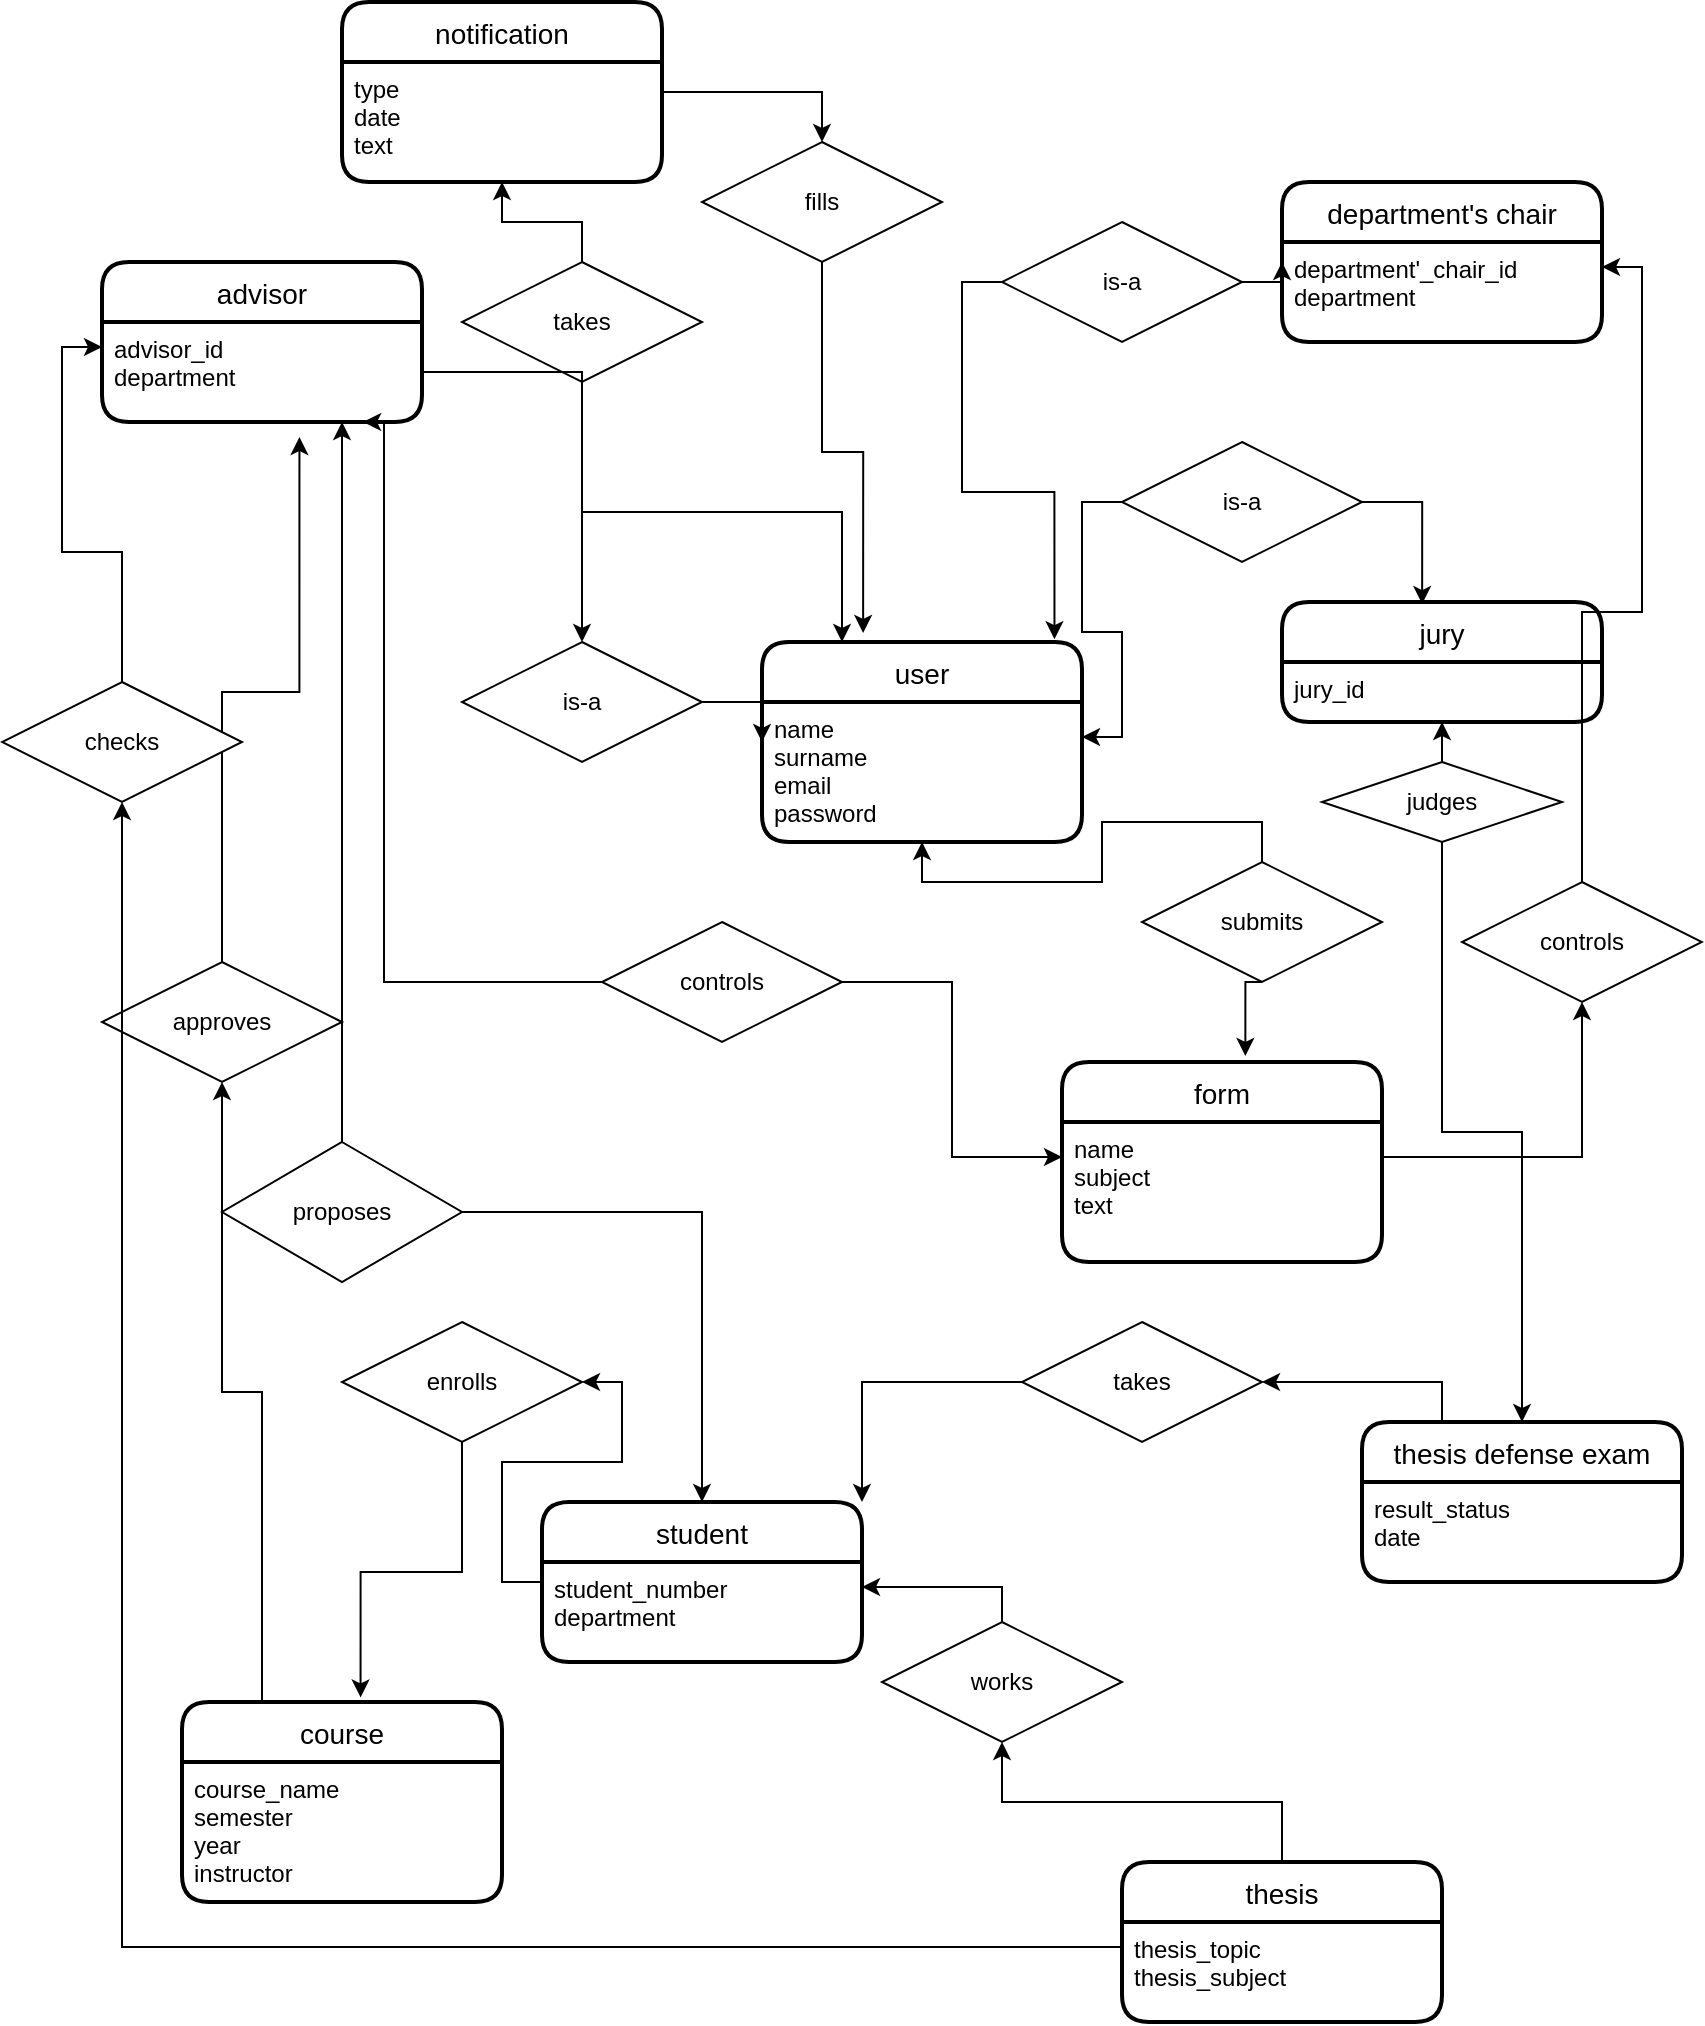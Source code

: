 <mxfile version="14.0.1" type="github">
  <diagram id="R2lEEEUBdFMjLlhIrx00" name="Page-1">
    <mxGraphModel dx="1508" dy="1025" grid="1" gridSize="10" guides="1" tooltips="1" connect="1" arrows="1" fold="1" page="1" pageScale="1" pageWidth="850" pageHeight="1100" math="0" shadow="0" extFonts="Permanent Marker^https://fonts.googleapis.com/css?family=Permanent+Marker">
      <root>
        <mxCell id="0" />
        <mxCell id="1" parent="0" />
        <mxCell id="vepkWiXUaqZkskB5NhW0-733" value="user" style="swimlane;childLayout=stackLayout;horizontal=1;startSize=30;horizontalStack=0;rounded=1;fontSize=14;fontStyle=0;strokeWidth=2;resizeParent=0;resizeLast=1;shadow=0;dashed=0;align=center;" vertex="1" parent="1">
          <mxGeometry x="380" y="340" width="160" height="100" as="geometry" />
        </mxCell>
        <mxCell id="vepkWiXUaqZkskB5NhW0-734" value="name&#xa;surname&#xa;email&#xa;password" style="align=left;strokeColor=none;fillColor=none;spacingLeft=4;fontSize=12;verticalAlign=top;resizable=0;rotatable=0;part=1;" vertex="1" parent="vepkWiXUaqZkskB5NhW0-733">
          <mxGeometry y="30" width="160" height="70" as="geometry" />
        </mxCell>
        <mxCell id="vepkWiXUaqZkskB5NhW0-740" style="edgeStyle=orthogonalEdgeStyle;rounded=0;orthogonalLoop=1;jettySize=auto;html=1;exitX=0.5;exitY=1;exitDx=0;exitDy=0;" edge="1" parent="vepkWiXUaqZkskB5NhW0-733" source="vepkWiXUaqZkskB5NhW0-734" target="vepkWiXUaqZkskB5NhW0-734">
          <mxGeometry relative="1" as="geometry" />
        </mxCell>
        <mxCell id="vepkWiXUaqZkskB5NhW0-759" style="edgeStyle=orthogonalEdgeStyle;rounded=0;orthogonalLoop=1;jettySize=auto;html=1;exitX=0.5;exitY=1;exitDx=0;exitDy=0;" edge="1" parent="vepkWiXUaqZkskB5NhW0-733" source="vepkWiXUaqZkskB5NhW0-734" target="vepkWiXUaqZkskB5NhW0-734">
          <mxGeometry relative="1" as="geometry" />
        </mxCell>
        <mxCell id="vepkWiXUaqZkskB5NhW0-736" value="advisor" style="swimlane;childLayout=stackLayout;horizontal=1;startSize=30;horizontalStack=0;rounded=1;fontSize=14;fontStyle=0;strokeWidth=2;resizeParent=0;resizeLast=1;shadow=0;dashed=0;align=center;" vertex="1" parent="1">
          <mxGeometry x="50" y="150" width="160" height="80" as="geometry" />
        </mxCell>
        <mxCell id="vepkWiXUaqZkskB5NhW0-737" value="advisor_id&#xa;department" style="align=left;strokeColor=none;fillColor=none;spacingLeft=4;fontSize=12;verticalAlign=top;resizable=0;rotatable=0;part=1;" vertex="1" parent="vepkWiXUaqZkskB5NhW0-736">
          <mxGeometry y="30" width="160" height="50" as="geometry" />
        </mxCell>
        <mxCell id="vepkWiXUaqZkskB5NhW0-749" value="" style="swimlane;childLayout=stackLayout;horizontal=1;startSize=30;horizontalStack=0;rounded=1;fontSize=14;fontStyle=0;strokeWidth=2;resizeParent=0;resizeLast=1;shadow=0;dashed=0;align=center;" vertex="1" parent="vepkWiXUaqZkskB5NhW0-736">
          <mxGeometry y="80" width="160" as="geometry" />
        </mxCell>
        <mxCell id="vepkWiXUaqZkskB5NhW0-793" style="edgeStyle=orthogonalEdgeStyle;rounded=0;orthogonalLoop=1;jettySize=auto;html=1;exitX=0;exitY=0.5;exitDx=0;exitDy=0;entryX=1;entryY=0.5;entryDx=0;entryDy=0;" edge="1" parent="1" source="vepkWiXUaqZkskB5NhW0-738" target="vepkWiXUaqZkskB5NhW0-792">
          <mxGeometry relative="1" as="geometry" />
        </mxCell>
        <mxCell id="vepkWiXUaqZkskB5NhW0-738" value="student" style="swimlane;childLayout=stackLayout;horizontal=1;startSize=30;horizontalStack=0;rounded=1;fontSize=14;fontStyle=0;strokeWidth=2;resizeParent=0;resizeLast=1;shadow=0;dashed=0;align=center;" vertex="1" parent="1">
          <mxGeometry x="270" y="770" width="160" height="80" as="geometry" />
        </mxCell>
        <mxCell id="vepkWiXUaqZkskB5NhW0-739" value="student_number&#xa;department" style="align=left;strokeColor=none;fillColor=none;spacingLeft=4;fontSize=12;verticalAlign=top;resizable=0;rotatable=0;part=1;" vertex="1" parent="vepkWiXUaqZkskB5NhW0-738">
          <mxGeometry y="30" width="160" height="50" as="geometry" />
        </mxCell>
        <mxCell id="vepkWiXUaqZkskB5NhW0-741" value="notification" style="swimlane;childLayout=stackLayout;horizontal=1;startSize=30;horizontalStack=0;rounded=1;fontSize=14;fontStyle=0;strokeWidth=2;resizeParent=0;resizeLast=1;shadow=0;dashed=0;align=center;" vertex="1" parent="1">
          <mxGeometry x="170" y="20" width="160" height="90" as="geometry" />
        </mxCell>
        <mxCell id="vepkWiXUaqZkskB5NhW0-742" value="type&#xa;date&#xa;text" style="align=left;strokeColor=none;fillColor=none;spacingLeft=4;fontSize=12;verticalAlign=top;resizable=0;rotatable=0;part=1;" vertex="1" parent="vepkWiXUaqZkskB5NhW0-741">
          <mxGeometry y="30" width="160" height="60" as="geometry" />
        </mxCell>
        <mxCell id="vepkWiXUaqZkskB5NhW0-743" value="department&#39;s chair" style="swimlane;childLayout=stackLayout;horizontal=1;startSize=30;horizontalStack=0;rounded=1;fontSize=14;fontStyle=0;strokeWidth=2;resizeParent=0;resizeLast=1;shadow=0;dashed=0;align=center;" vertex="1" parent="1">
          <mxGeometry x="640" y="110" width="160" height="80" as="geometry" />
        </mxCell>
        <mxCell id="vepkWiXUaqZkskB5NhW0-744" value="department&#39;_chair_id&#xa;department" style="align=left;strokeColor=none;fillColor=none;spacingLeft=4;fontSize=12;verticalAlign=top;resizable=0;rotatable=0;part=1;" vertex="1" parent="vepkWiXUaqZkskB5NhW0-743">
          <mxGeometry y="30" width="160" height="50" as="geometry" />
        </mxCell>
        <mxCell id="vepkWiXUaqZkskB5NhW0-745" value="jury" style="swimlane;childLayout=stackLayout;horizontal=1;startSize=30;horizontalStack=0;rounded=1;fontSize=14;fontStyle=0;strokeWidth=2;resizeParent=0;resizeLast=1;shadow=0;dashed=0;align=center;" vertex="1" parent="1">
          <mxGeometry x="640" y="320" width="160" height="60" as="geometry" />
        </mxCell>
        <mxCell id="vepkWiXUaqZkskB5NhW0-746" value="jury_id" style="align=left;strokeColor=none;fillColor=none;spacingLeft=4;fontSize=12;verticalAlign=top;resizable=0;rotatable=0;part=1;" vertex="1" parent="vepkWiXUaqZkskB5NhW0-745">
          <mxGeometry y="30" width="160" height="30" as="geometry" />
        </mxCell>
        <mxCell id="vepkWiXUaqZkskB5NhW0-790" style="edgeStyle=orthogonalEdgeStyle;rounded=0;orthogonalLoop=1;jettySize=auto;html=1;entryX=0.5;entryY=1;entryDx=0;entryDy=0;" edge="1" parent="1" source="vepkWiXUaqZkskB5NhW0-747" target="vepkWiXUaqZkskB5NhW0-787">
          <mxGeometry relative="1" as="geometry" />
        </mxCell>
        <mxCell id="vepkWiXUaqZkskB5NhW0-747" value="thesis" style="swimlane;childLayout=stackLayout;horizontal=1;startSize=30;horizontalStack=0;rounded=1;fontSize=14;fontStyle=0;strokeWidth=2;resizeParent=0;resizeLast=1;shadow=0;dashed=0;align=center;" vertex="1" parent="1">
          <mxGeometry x="560" y="950" width="160" height="80" as="geometry" />
        </mxCell>
        <mxCell id="vepkWiXUaqZkskB5NhW0-748" value="thesis_topic&#xa;thesis_subject" style="align=left;strokeColor=none;fillColor=none;spacingLeft=4;fontSize=12;verticalAlign=top;resizable=0;rotatable=0;part=1;" vertex="1" parent="vepkWiXUaqZkskB5NhW0-747">
          <mxGeometry y="30" width="160" height="50" as="geometry" />
        </mxCell>
        <mxCell id="vepkWiXUaqZkskB5NhW0-788" style="edgeStyle=orthogonalEdgeStyle;rounded=0;orthogonalLoop=1;jettySize=auto;html=1;exitX=0.25;exitY=0;exitDx=0;exitDy=0;entryX=1;entryY=0.5;entryDx=0;entryDy=0;" edge="1" parent="1" source="vepkWiXUaqZkskB5NhW0-755" target="vepkWiXUaqZkskB5NhW0-786">
          <mxGeometry relative="1" as="geometry" />
        </mxCell>
        <mxCell id="vepkWiXUaqZkskB5NhW0-755" value="thesis defense exam" style="swimlane;childLayout=stackLayout;horizontal=1;startSize=30;horizontalStack=0;rounded=1;fontSize=14;fontStyle=0;strokeWidth=2;resizeParent=0;resizeLast=1;shadow=0;dashed=0;align=center;" vertex="1" parent="1">
          <mxGeometry x="680" y="730" width="160" height="80" as="geometry" />
        </mxCell>
        <mxCell id="vepkWiXUaqZkskB5NhW0-756" value="result_status&#xa;date" style="align=left;strokeColor=none;fillColor=none;spacingLeft=4;fontSize=12;verticalAlign=top;resizable=0;rotatable=0;part=1;" vertex="1" parent="vepkWiXUaqZkskB5NhW0-755">
          <mxGeometry y="30" width="160" height="50" as="geometry" />
        </mxCell>
        <mxCell id="vepkWiXUaqZkskB5NhW0-796" style="edgeStyle=orthogonalEdgeStyle;rounded=0;orthogonalLoop=1;jettySize=auto;html=1;exitX=0.25;exitY=0;exitDx=0;exitDy=0;entryX=0.5;entryY=1;entryDx=0;entryDy=0;" edge="1" parent="1" source="vepkWiXUaqZkskB5NhW0-757" target="vepkWiXUaqZkskB5NhW0-795">
          <mxGeometry relative="1" as="geometry" />
        </mxCell>
        <mxCell id="vepkWiXUaqZkskB5NhW0-757" value="course" style="swimlane;childLayout=stackLayout;horizontal=1;startSize=30;horizontalStack=0;rounded=1;fontSize=14;fontStyle=0;strokeWidth=2;resizeParent=0;resizeLast=1;shadow=0;dashed=0;align=center;" vertex="1" parent="1">
          <mxGeometry x="90" y="870" width="160" height="100" as="geometry" />
        </mxCell>
        <mxCell id="vepkWiXUaqZkskB5NhW0-758" value="course_name&#xa;semester&#xa;year&#xa;instructor" style="align=left;strokeColor=none;fillColor=none;spacingLeft=4;fontSize=12;verticalAlign=top;resizable=0;rotatable=0;part=1;" vertex="1" parent="vepkWiXUaqZkskB5NhW0-757">
          <mxGeometry y="30" width="160" height="70" as="geometry" />
        </mxCell>
        <mxCell id="vepkWiXUaqZkskB5NhW0-776" style="edgeStyle=orthogonalEdgeStyle;rounded=0;orthogonalLoop=1;jettySize=auto;html=1;exitX=0.5;exitY=1;exitDx=0;exitDy=0;entryX=0.316;entryY=-0.045;entryDx=0;entryDy=0;entryPerimeter=0;" edge="1" parent="1" source="vepkWiXUaqZkskB5NhW0-763" target="vepkWiXUaqZkskB5NhW0-733">
          <mxGeometry relative="1" as="geometry" />
        </mxCell>
        <mxCell id="vepkWiXUaqZkskB5NhW0-763" value="fills" style="shape=rhombus;perimeter=rhombusPerimeter;whiteSpace=wrap;html=1;align=center;" vertex="1" parent="1">
          <mxGeometry x="350" y="90" width="120" height="60" as="geometry" />
        </mxCell>
        <mxCell id="vepkWiXUaqZkskB5NhW0-770" style="edgeStyle=orthogonalEdgeStyle;rounded=0;orthogonalLoop=1;jettySize=auto;html=1;exitX=0.5;exitY=1;exitDx=0;exitDy=0;entryX=0.25;entryY=0;entryDx=0;entryDy=0;" edge="1" parent="1" source="vepkWiXUaqZkskB5NhW0-764" target="vepkWiXUaqZkskB5NhW0-733">
          <mxGeometry relative="1" as="geometry" />
        </mxCell>
        <mxCell id="vepkWiXUaqZkskB5NhW0-772" style="edgeStyle=orthogonalEdgeStyle;rounded=0;orthogonalLoop=1;jettySize=auto;html=1;" edge="1" parent="1" source="vepkWiXUaqZkskB5NhW0-764" target="vepkWiXUaqZkskB5NhW0-742">
          <mxGeometry relative="1" as="geometry" />
        </mxCell>
        <mxCell id="vepkWiXUaqZkskB5NhW0-764" value="takes" style="shape=rhombus;perimeter=rhombusPerimeter;whiteSpace=wrap;html=1;align=center;" vertex="1" parent="1">
          <mxGeometry x="230" y="150" width="120" height="60" as="geometry" />
        </mxCell>
        <mxCell id="vepkWiXUaqZkskB5NhW0-775" style="edgeStyle=orthogonalEdgeStyle;rounded=0;orthogonalLoop=1;jettySize=auto;html=1;exitX=1;exitY=0.25;exitDx=0;exitDy=0;entryX=0.5;entryY=0;entryDx=0;entryDy=0;" edge="1" parent="1" source="vepkWiXUaqZkskB5NhW0-742" target="vepkWiXUaqZkskB5NhW0-763">
          <mxGeometry relative="1" as="geometry" />
        </mxCell>
        <mxCell id="vepkWiXUaqZkskB5NhW0-778" style="edgeStyle=orthogonalEdgeStyle;rounded=0;orthogonalLoop=1;jettySize=auto;html=1;exitX=0;exitY=0.5;exitDx=0;exitDy=0;entryX=0.914;entryY=-0.014;entryDx=0;entryDy=0;entryPerimeter=0;" edge="1" parent="1" source="vepkWiXUaqZkskB5NhW0-777" target="vepkWiXUaqZkskB5NhW0-733">
          <mxGeometry relative="1" as="geometry" />
        </mxCell>
        <mxCell id="vepkWiXUaqZkskB5NhW0-779" style="edgeStyle=orthogonalEdgeStyle;rounded=0;orthogonalLoop=1;jettySize=auto;html=1;exitX=1;exitY=0.5;exitDx=0;exitDy=0;entryX=0;entryY=0.5;entryDx=0;entryDy=0;" edge="1" parent="1" source="vepkWiXUaqZkskB5NhW0-777" target="vepkWiXUaqZkskB5NhW0-743">
          <mxGeometry relative="1" as="geometry" />
        </mxCell>
        <mxCell id="vepkWiXUaqZkskB5NhW0-777" value="is-a" style="shape=rhombus;perimeter=rhombusPerimeter;whiteSpace=wrap;html=1;align=center;" vertex="1" parent="1">
          <mxGeometry x="500" y="130" width="120" height="60" as="geometry" />
        </mxCell>
        <mxCell id="vepkWiXUaqZkskB5NhW0-781" style="edgeStyle=orthogonalEdgeStyle;rounded=0;orthogonalLoop=1;jettySize=auto;html=1;entryX=1;entryY=0.25;entryDx=0;entryDy=0;" edge="1" parent="1" source="vepkWiXUaqZkskB5NhW0-780" target="vepkWiXUaqZkskB5NhW0-734">
          <mxGeometry relative="1" as="geometry" />
        </mxCell>
        <mxCell id="vepkWiXUaqZkskB5NhW0-782" style="edgeStyle=orthogonalEdgeStyle;rounded=0;orthogonalLoop=1;jettySize=auto;html=1;exitX=1;exitY=0.5;exitDx=0;exitDy=0;entryX=0.438;entryY=0.017;entryDx=0;entryDy=0;entryPerimeter=0;" edge="1" parent="1" source="vepkWiXUaqZkskB5NhW0-780" target="vepkWiXUaqZkskB5NhW0-745">
          <mxGeometry relative="1" as="geometry" />
        </mxCell>
        <mxCell id="vepkWiXUaqZkskB5NhW0-780" value="is-a" style="shape=rhombus;perimeter=rhombusPerimeter;whiteSpace=wrap;html=1;align=center;" vertex="1" parent="1">
          <mxGeometry x="560" y="240" width="120" height="60" as="geometry" />
        </mxCell>
        <mxCell id="vepkWiXUaqZkskB5NhW0-784" style="edgeStyle=orthogonalEdgeStyle;rounded=0;orthogonalLoop=1;jettySize=auto;html=1;entryX=0.5;entryY=1;entryDx=0;entryDy=0;" edge="1" parent="1" source="vepkWiXUaqZkskB5NhW0-783" target="vepkWiXUaqZkskB5NhW0-746">
          <mxGeometry relative="1" as="geometry" />
        </mxCell>
        <mxCell id="vepkWiXUaqZkskB5NhW0-785" style="edgeStyle=orthogonalEdgeStyle;rounded=0;orthogonalLoop=1;jettySize=auto;html=1;exitX=0.5;exitY=1;exitDx=0;exitDy=0;" edge="1" parent="1" source="vepkWiXUaqZkskB5NhW0-783" target="vepkWiXUaqZkskB5NhW0-755">
          <mxGeometry relative="1" as="geometry" />
        </mxCell>
        <mxCell id="vepkWiXUaqZkskB5NhW0-783" value="judges" style="shape=rhombus;perimeter=rhombusPerimeter;whiteSpace=wrap;html=1;align=center;" vertex="1" parent="1">
          <mxGeometry x="660" y="400" width="120" height="40" as="geometry" />
        </mxCell>
        <mxCell id="vepkWiXUaqZkskB5NhW0-789" style="edgeStyle=orthogonalEdgeStyle;rounded=0;orthogonalLoop=1;jettySize=auto;html=1;entryX=1;entryY=0;entryDx=0;entryDy=0;" edge="1" parent="1" source="vepkWiXUaqZkskB5NhW0-786" target="vepkWiXUaqZkskB5NhW0-738">
          <mxGeometry relative="1" as="geometry">
            <mxPoint x="450" y="440" as="targetPoint" />
          </mxGeometry>
        </mxCell>
        <mxCell id="vepkWiXUaqZkskB5NhW0-786" value="takes" style="shape=rhombus;perimeter=rhombusPerimeter;whiteSpace=wrap;html=1;align=center;" vertex="1" parent="1">
          <mxGeometry x="510" y="680" width="120" height="60" as="geometry" />
        </mxCell>
        <mxCell id="vepkWiXUaqZkskB5NhW0-791" style="edgeStyle=orthogonalEdgeStyle;rounded=0;orthogonalLoop=1;jettySize=auto;html=1;exitX=0.5;exitY=0;exitDx=0;exitDy=0;entryX=1;entryY=0.25;entryDx=0;entryDy=0;" edge="1" parent="1" source="vepkWiXUaqZkskB5NhW0-787" target="vepkWiXUaqZkskB5NhW0-739">
          <mxGeometry relative="1" as="geometry">
            <Array as="points">
              <mxPoint x="500" y="813" />
            </Array>
          </mxGeometry>
        </mxCell>
        <mxCell id="vepkWiXUaqZkskB5NhW0-787" value="works" style="shape=rhombus;perimeter=rhombusPerimeter;whiteSpace=wrap;html=1;align=center;" vertex="1" parent="1">
          <mxGeometry x="440" y="830" width="120" height="60" as="geometry" />
        </mxCell>
        <mxCell id="vepkWiXUaqZkskB5NhW0-794" style="edgeStyle=orthogonalEdgeStyle;rounded=0;orthogonalLoop=1;jettySize=auto;html=1;entryX=0.558;entryY=-0.023;entryDx=0;entryDy=0;entryPerimeter=0;" edge="1" parent="1" source="vepkWiXUaqZkskB5NhW0-792" target="vepkWiXUaqZkskB5NhW0-757">
          <mxGeometry relative="1" as="geometry" />
        </mxCell>
        <mxCell id="vepkWiXUaqZkskB5NhW0-792" value="enrolls" style="shape=rhombus;perimeter=rhombusPerimeter;whiteSpace=wrap;html=1;align=center;" vertex="1" parent="1">
          <mxGeometry x="170" y="680" width="120" height="60" as="geometry" />
        </mxCell>
        <mxCell id="vepkWiXUaqZkskB5NhW0-836" style="edgeStyle=orthogonalEdgeStyle;rounded=0;orthogonalLoop=1;jettySize=auto;html=1;entryX=0.617;entryY=1.15;entryDx=0;entryDy=0;entryPerimeter=0;" edge="1" parent="1" source="vepkWiXUaqZkskB5NhW0-795" target="vepkWiXUaqZkskB5NhW0-737">
          <mxGeometry relative="1" as="geometry" />
        </mxCell>
        <mxCell id="vepkWiXUaqZkskB5NhW0-795" value="approves" style="shape=rhombus;perimeter=rhombusPerimeter;whiteSpace=wrap;html=1;align=center;" vertex="1" parent="1">
          <mxGeometry x="50" y="500" width="120" height="60" as="geometry" />
        </mxCell>
        <mxCell id="vepkWiXUaqZkskB5NhW0-800" style="edgeStyle=orthogonalEdgeStyle;rounded=0;orthogonalLoop=1;jettySize=auto;html=1;exitX=1;exitY=0.5;exitDx=0;exitDy=0;entryX=0;entryY=0.5;entryDx=0;entryDy=0;" edge="1" parent="1" source="vepkWiXUaqZkskB5NhW0-798" target="vepkWiXUaqZkskB5NhW0-733">
          <mxGeometry relative="1" as="geometry" />
        </mxCell>
        <mxCell id="vepkWiXUaqZkskB5NhW0-798" value="is-a" style="shape=rhombus;perimeter=rhombusPerimeter;whiteSpace=wrap;html=1;align=center;" vertex="1" parent="1">
          <mxGeometry x="230" y="340" width="120" height="60" as="geometry" />
        </mxCell>
        <mxCell id="vepkWiXUaqZkskB5NhW0-799" style="edgeStyle=orthogonalEdgeStyle;rounded=0;orthogonalLoop=1;jettySize=auto;html=1;exitX=1;exitY=0.5;exitDx=0;exitDy=0;entryX=0.5;entryY=0;entryDx=0;entryDy=0;" edge="1" parent="1" source="vepkWiXUaqZkskB5NhW0-737" target="vepkWiXUaqZkskB5NhW0-798">
          <mxGeometry relative="1" as="geometry" />
        </mxCell>
        <mxCell id="vepkWiXUaqZkskB5NhW0-802" style="edgeStyle=orthogonalEdgeStyle;rounded=0;orthogonalLoop=1;jettySize=auto;html=1;entryX=0.75;entryY=1;entryDx=0;entryDy=0;" edge="1" parent="1" source="vepkWiXUaqZkskB5NhW0-801" target="vepkWiXUaqZkskB5NhW0-737">
          <mxGeometry relative="1" as="geometry">
            <mxPoint x="170" y="330" as="targetPoint" />
          </mxGeometry>
        </mxCell>
        <mxCell id="vepkWiXUaqZkskB5NhW0-828" style="edgeStyle=orthogonalEdgeStyle;rounded=0;orthogonalLoop=1;jettySize=auto;html=1;exitX=1;exitY=0.5;exitDx=0;exitDy=0;entryX=0.5;entryY=0;entryDx=0;entryDy=0;" edge="1" parent="1" source="vepkWiXUaqZkskB5NhW0-801" target="vepkWiXUaqZkskB5NhW0-738">
          <mxGeometry relative="1" as="geometry" />
        </mxCell>
        <mxCell id="vepkWiXUaqZkskB5NhW0-801" value="proposes" style="shape=rhombus;perimeter=rhombusPerimeter;whiteSpace=wrap;html=1;align=center;" vertex="1" parent="1">
          <mxGeometry x="110" y="590" width="120" height="70" as="geometry" />
        </mxCell>
        <mxCell id="vepkWiXUaqZkskB5NhW0-804" value="form" style="swimlane;childLayout=stackLayout;horizontal=1;startSize=30;horizontalStack=0;rounded=1;fontSize=14;fontStyle=0;strokeWidth=2;resizeParent=0;resizeLast=1;shadow=0;dashed=0;align=center;" vertex="1" parent="1">
          <mxGeometry x="530" y="550" width="160" height="100" as="geometry" />
        </mxCell>
        <mxCell id="vepkWiXUaqZkskB5NhW0-805" value="name&#xa;subject&#xa;text" style="align=left;strokeColor=none;fillColor=none;spacingLeft=4;fontSize=12;verticalAlign=top;resizable=0;rotatable=0;part=1;" vertex="1" parent="vepkWiXUaqZkskB5NhW0-804">
          <mxGeometry y="30" width="160" height="70" as="geometry" />
        </mxCell>
        <mxCell id="vepkWiXUaqZkskB5NhW0-812" style="edgeStyle=orthogonalEdgeStyle;rounded=0;orthogonalLoop=1;jettySize=auto;html=1;exitX=0.5;exitY=0;exitDx=0;exitDy=0;entryX=0.5;entryY=1;entryDx=0;entryDy=0;" edge="1" parent="1" source="vepkWiXUaqZkskB5NhW0-810" target="vepkWiXUaqZkskB5NhW0-734">
          <mxGeometry relative="1" as="geometry" />
        </mxCell>
        <mxCell id="vepkWiXUaqZkskB5NhW0-815" style="edgeStyle=orthogonalEdgeStyle;rounded=0;orthogonalLoop=1;jettySize=auto;html=1;exitX=0.5;exitY=1;exitDx=0;exitDy=0;entryX=0.573;entryY=-0.03;entryDx=0;entryDy=0;entryPerimeter=0;" edge="1" parent="1" source="vepkWiXUaqZkskB5NhW0-810" target="vepkWiXUaqZkskB5NhW0-804">
          <mxGeometry relative="1" as="geometry" />
        </mxCell>
        <mxCell id="vepkWiXUaqZkskB5NhW0-810" value="submits" style="shape=rhombus;perimeter=rhombusPerimeter;whiteSpace=wrap;html=1;align=center;" vertex="1" parent="1">
          <mxGeometry x="570" y="450" width="120" height="60" as="geometry" />
        </mxCell>
        <mxCell id="vepkWiXUaqZkskB5NhW0-817" style="edgeStyle=orthogonalEdgeStyle;rounded=0;orthogonalLoop=1;jettySize=auto;html=1;entryX=0;entryY=0.25;entryDx=0;entryDy=0;" edge="1" parent="1" source="vepkWiXUaqZkskB5NhW0-816" target="vepkWiXUaqZkskB5NhW0-805">
          <mxGeometry relative="1" as="geometry" />
        </mxCell>
        <mxCell id="vepkWiXUaqZkskB5NhW0-818" style="edgeStyle=orthogonalEdgeStyle;rounded=0;orthogonalLoop=1;jettySize=auto;html=1;entryX=0.816;entryY=0;entryDx=0;entryDy=0;entryPerimeter=0;" edge="1" parent="1" source="vepkWiXUaqZkskB5NhW0-816" target="vepkWiXUaqZkskB5NhW0-749">
          <mxGeometry relative="1" as="geometry">
            <mxPoint x="190" y="340" as="targetPoint" />
            <Array as="points">
              <mxPoint x="191" y="510" />
            </Array>
          </mxGeometry>
        </mxCell>
        <mxCell id="vepkWiXUaqZkskB5NhW0-816" value="controls" style="shape=rhombus;perimeter=rhombusPerimeter;whiteSpace=wrap;html=1;align=center;" vertex="1" parent="1">
          <mxGeometry x="300" y="480" width="120" height="60" as="geometry" />
        </mxCell>
        <mxCell id="vepkWiXUaqZkskB5NhW0-821" style="edgeStyle=orthogonalEdgeStyle;rounded=0;orthogonalLoop=1;jettySize=auto;html=1;exitX=0.5;exitY=0;exitDx=0;exitDy=0;entryX=0;entryY=0.25;entryDx=0;entryDy=0;" edge="1" parent="1" source="vepkWiXUaqZkskB5NhW0-820" target="vepkWiXUaqZkskB5NhW0-737">
          <mxGeometry relative="1" as="geometry" />
        </mxCell>
        <mxCell id="vepkWiXUaqZkskB5NhW0-820" value="checks" style="shape=rhombus;perimeter=rhombusPerimeter;whiteSpace=wrap;html=1;align=center;" vertex="1" parent="1">
          <mxGeometry y="360" width="120" height="60" as="geometry" />
        </mxCell>
        <mxCell id="vepkWiXUaqZkskB5NhW0-823" style="edgeStyle=orthogonalEdgeStyle;rounded=0;orthogonalLoop=1;jettySize=auto;html=1;exitX=0;exitY=0.25;exitDx=0;exitDy=0;entryX=0.5;entryY=1;entryDx=0;entryDy=0;" edge="1" parent="1" source="vepkWiXUaqZkskB5NhW0-748" target="vepkWiXUaqZkskB5NhW0-820">
          <mxGeometry relative="1" as="geometry">
            <mxPoint x="-230" y="640" as="targetPoint" />
          </mxGeometry>
        </mxCell>
        <mxCell id="vepkWiXUaqZkskB5NhW0-827" style="edgeStyle=orthogonalEdgeStyle;rounded=0;orthogonalLoop=1;jettySize=auto;html=1;exitX=0.5;exitY=0;exitDx=0;exitDy=0;entryX=1;entryY=0.25;entryDx=0;entryDy=0;" edge="1" parent="1" source="vepkWiXUaqZkskB5NhW0-824" target="vepkWiXUaqZkskB5NhW0-744">
          <mxGeometry relative="1" as="geometry">
            <mxPoint x="830" y="290" as="targetPoint" />
          </mxGeometry>
        </mxCell>
        <mxCell id="vepkWiXUaqZkskB5NhW0-824" value="controls" style="shape=rhombus;perimeter=rhombusPerimeter;whiteSpace=wrap;html=1;align=center;" vertex="1" parent="1">
          <mxGeometry x="730" y="460" width="120" height="60" as="geometry" />
        </mxCell>
        <mxCell id="vepkWiXUaqZkskB5NhW0-826" style="edgeStyle=orthogonalEdgeStyle;rounded=0;orthogonalLoop=1;jettySize=auto;html=1;exitX=1;exitY=0.25;exitDx=0;exitDy=0;entryX=0.5;entryY=1;entryDx=0;entryDy=0;" edge="1" parent="1" source="vepkWiXUaqZkskB5NhW0-805" target="vepkWiXUaqZkskB5NhW0-824">
          <mxGeometry relative="1" as="geometry" />
        </mxCell>
      </root>
    </mxGraphModel>
  </diagram>
</mxfile>
